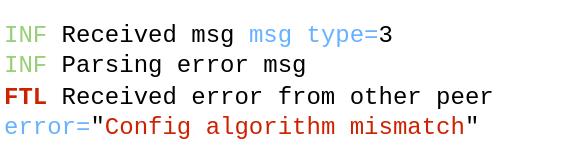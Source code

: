 <mxfile version="20.3.0" type="device"><diagram id="nwL261bgoE5zuNbnKMjn" name="Page-1"><mxGraphModel dx="474" dy="291" grid="1" gridSize="10" guides="1" tooltips="1" connect="1" arrows="1" fold="1" page="1" pageScale="1" pageWidth="850" pageHeight="1100" math="0" shadow="0"><root><mxCell id="0"/><mxCell id="1" parent="0"/><mxCell id="X4d-UabgzYvoYCyufojp-1" value="&lt;div&gt;&lt;font face=&quot;Courier New&quot;&gt;&lt;font style=&quot;&quot; color=&quot;#97d077&quot;&gt;INF&lt;/font&gt; Received msg &lt;font style=&quot;&quot; color=&quot;#66b2ff&quot;&gt;msg type=&lt;/font&gt;3&lt;/font&gt;&lt;/div&gt;&lt;div&gt;&lt;font face=&quot;Courier New&quot;&gt;&lt;font color=&quot;#97d077&quot;&gt;INF&lt;/font&gt; Parsing error msg&lt;/font&gt;&lt;/div&gt;&lt;div&gt;&lt;font face=&quot;Courier New&quot;&gt;&lt;b&gt;&lt;font color=&quot;#cc2200&quot;&gt;FTL&lt;/font&gt;&lt;/b&gt; Received error from other peer&amp;nbsp;&lt;/font&gt;&lt;/div&gt;&lt;div&gt;&lt;font face=&quot;Courier New&quot;&gt;&lt;font style=&quot;&quot; color=&quot;#66b2ff&quot;&gt;error=&lt;/font&gt;&quot;&lt;font style=&quot;&quot; color=&quot;#cc2200&quot;&gt;Config algorithm mismatch&lt;/font&gt;&quot;&lt;/font&gt;&lt;/div&gt;" style="text;html=1;align=left;verticalAlign=middle;resizable=0;points=[];autosize=1;strokeColor=none;fillColor=none;" parent="1" vertex="1"><mxGeometry x="240" y="330" width="280" height="80" as="geometry"/></mxCell></root></mxGraphModel></diagram></mxfile>